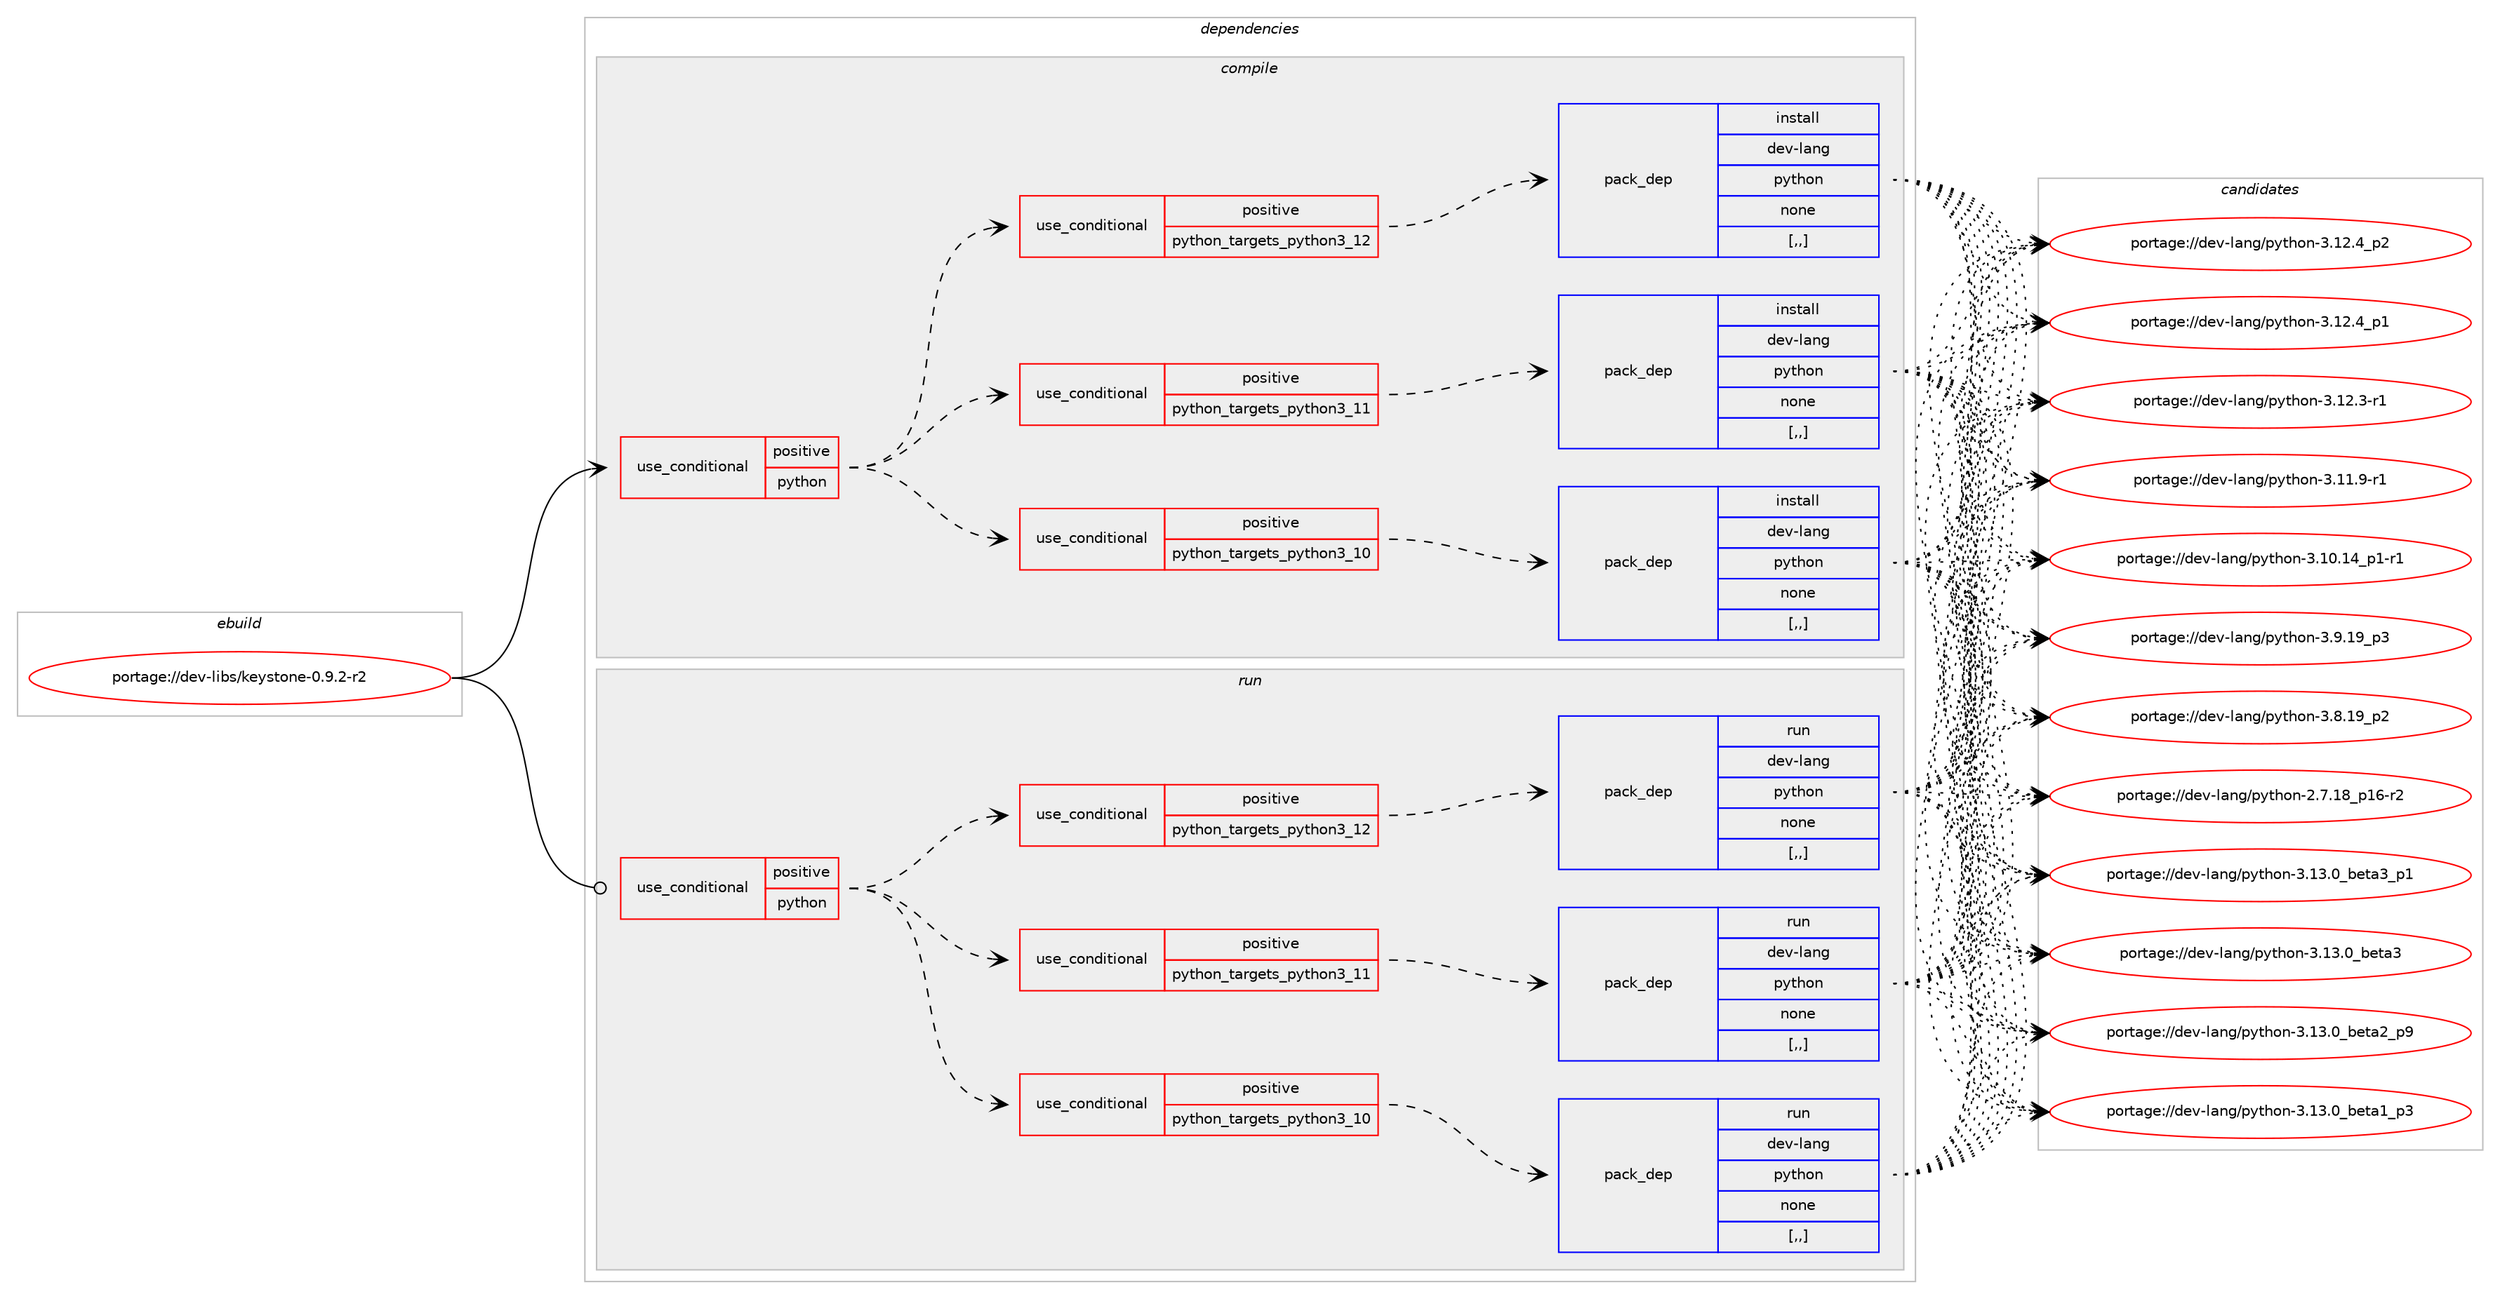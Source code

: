 digraph prolog {

# *************
# Graph options
# *************

newrank=true;
concentrate=true;
compound=true;
graph [rankdir=LR,fontname=Helvetica,fontsize=10,ranksep=1.5];#, ranksep=2.5, nodesep=0.2];
edge  [arrowhead=vee];
node  [fontname=Helvetica,fontsize=10];

# **********
# The ebuild
# **********

subgraph cluster_leftcol {
color=gray;
label=<<i>ebuild</i>>;
id [label="portage://dev-libs/keystone-0.9.2-r2", color=red, width=4, href="../dev-libs/keystone-0.9.2-r2.svg"];
}

# ****************
# The dependencies
# ****************

subgraph cluster_midcol {
color=gray;
label=<<i>dependencies</i>>;
subgraph cluster_compile {
fillcolor="#eeeeee";
style=filled;
label=<<i>compile</i>>;
subgraph cond26492 {
dependency108319 [label=<<TABLE BORDER="0" CELLBORDER="1" CELLSPACING="0" CELLPADDING="4"><TR><TD ROWSPAN="3" CELLPADDING="10">use_conditional</TD></TR><TR><TD>positive</TD></TR><TR><TD>python</TD></TR></TABLE>>, shape=none, color=red];
subgraph cond26493 {
dependency108320 [label=<<TABLE BORDER="0" CELLBORDER="1" CELLSPACING="0" CELLPADDING="4"><TR><TD ROWSPAN="3" CELLPADDING="10">use_conditional</TD></TR><TR><TD>positive</TD></TR><TR><TD>python_targets_python3_10</TD></TR></TABLE>>, shape=none, color=red];
subgraph pack80653 {
dependency108321 [label=<<TABLE BORDER="0" CELLBORDER="1" CELLSPACING="0" CELLPADDING="4" WIDTH="220"><TR><TD ROWSPAN="6" CELLPADDING="30">pack_dep</TD></TR><TR><TD WIDTH="110">install</TD></TR><TR><TD>dev-lang</TD></TR><TR><TD>python</TD></TR><TR><TD>none</TD></TR><TR><TD>[,,]</TD></TR></TABLE>>, shape=none, color=blue];
}
dependency108320:e -> dependency108321:w [weight=20,style="dashed",arrowhead="vee"];
}
dependency108319:e -> dependency108320:w [weight=20,style="dashed",arrowhead="vee"];
subgraph cond26494 {
dependency108322 [label=<<TABLE BORDER="0" CELLBORDER="1" CELLSPACING="0" CELLPADDING="4"><TR><TD ROWSPAN="3" CELLPADDING="10">use_conditional</TD></TR><TR><TD>positive</TD></TR><TR><TD>python_targets_python3_11</TD></TR></TABLE>>, shape=none, color=red];
subgraph pack80654 {
dependency108323 [label=<<TABLE BORDER="0" CELLBORDER="1" CELLSPACING="0" CELLPADDING="4" WIDTH="220"><TR><TD ROWSPAN="6" CELLPADDING="30">pack_dep</TD></TR><TR><TD WIDTH="110">install</TD></TR><TR><TD>dev-lang</TD></TR><TR><TD>python</TD></TR><TR><TD>none</TD></TR><TR><TD>[,,]</TD></TR></TABLE>>, shape=none, color=blue];
}
dependency108322:e -> dependency108323:w [weight=20,style="dashed",arrowhead="vee"];
}
dependency108319:e -> dependency108322:w [weight=20,style="dashed",arrowhead="vee"];
subgraph cond26495 {
dependency108324 [label=<<TABLE BORDER="0" CELLBORDER="1" CELLSPACING="0" CELLPADDING="4"><TR><TD ROWSPAN="3" CELLPADDING="10">use_conditional</TD></TR><TR><TD>positive</TD></TR><TR><TD>python_targets_python3_12</TD></TR></TABLE>>, shape=none, color=red];
subgraph pack80655 {
dependency108325 [label=<<TABLE BORDER="0" CELLBORDER="1" CELLSPACING="0" CELLPADDING="4" WIDTH="220"><TR><TD ROWSPAN="6" CELLPADDING="30">pack_dep</TD></TR><TR><TD WIDTH="110">install</TD></TR><TR><TD>dev-lang</TD></TR><TR><TD>python</TD></TR><TR><TD>none</TD></TR><TR><TD>[,,]</TD></TR></TABLE>>, shape=none, color=blue];
}
dependency108324:e -> dependency108325:w [weight=20,style="dashed",arrowhead="vee"];
}
dependency108319:e -> dependency108324:w [weight=20,style="dashed",arrowhead="vee"];
}
id:e -> dependency108319:w [weight=20,style="solid",arrowhead="vee"];
}
subgraph cluster_compileandrun {
fillcolor="#eeeeee";
style=filled;
label=<<i>compile and run</i>>;
}
subgraph cluster_run {
fillcolor="#eeeeee";
style=filled;
label=<<i>run</i>>;
subgraph cond26496 {
dependency108326 [label=<<TABLE BORDER="0" CELLBORDER="1" CELLSPACING="0" CELLPADDING="4"><TR><TD ROWSPAN="3" CELLPADDING="10">use_conditional</TD></TR><TR><TD>positive</TD></TR><TR><TD>python</TD></TR></TABLE>>, shape=none, color=red];
subgraph cond26497 {
dependency108327 [label=<<TABLE BORDER="0" CELLBORDER="1" CELLSPACING="0" CELLPADDING="4"><TR><TD ROWSPAN="3" CELLPADDING="10">use_conditional</TD></TR><TR><TD>positive</TD></TR><TR><TD>python_targets_python3_10</TD></TR></TABLE>>, shape=none, color=red];
subgraph pack80656 {
dependency108328 [label=<<TABLE BORDER="0" CELLBORDER="1" CELLSPACING="0" CELLPADDING="4" WIDTH="220"><TR><TD ROWSPAN="6" CELLPADDING="30">pack_dep</TD></TR><TR><TD WIDTH="110">run</TD></TR><TR><TD>dev-lang</TD></TR><TR><TD>python</TD></TR><TR><TD>none</TD></TR><TR><TD>[,,]</TD></TR></TABLE>>, shape=none, color=blue];
}
dependency108327:e -> dependency108328:w [weight=20,style="dashed",arrowhead="vee"];
}
dependency108326:e -> dependency108327:w [weight=20,style="dashed",arrowhead="vee"];
subgraph cond26498 {
dependency108329 [label=<<TABLE BORDER="0" CELLBORDER="1" CELLSPACING="0" CELLPADDING="4"><TR><TD ROWSPAN="3" CELLPADDING="10">use_conditional</TD></TR><TR><TD>positive</TD></TR><TR><TD>python_targets_python3_11</TD></TR></TABLE>>, shape=none, color=red];
subgraph pack80657 {
dependency108330 [label=<<TABLE BORDER="0" CELLBORDER="1" CELLSPACING="0" CELLPADDING="4" WIDTH="220"><TR><TD ROWSPAN="6" CELLPADDING="30">pack_dep</TD></TR><TR><TD WIDTH="110">run</TD></TR><TR><TD>dev-lang</TD></TR><TR><TD>python</TD></TR><TR><TD>none</TD></TR><TR><TD>[,,]</TD></TR></TABLE>>, shape=none, color=blue];
}
dependency108329:e -> dependency108330:w [weight=20,style="dashed",arrowhead="vee"];
}
dependency108326:e -> dependency108329:w [weight=20,style="dashed",arrowhead="vee"];
subgraph cond26499 {
dependency108331 [label=<<TABLE BORDER="0" CELLBORDER="1" CELLSPACING="0" CELLPADDING="4"><TR><TD ROWSPAN="3" CELLPADDING="10">use_conditional</TD></TR><TR><TD>positive</TD></TR><TR><TD>python_targets_python3_12</TD></TR></TABLE>>, shape=none, color=red];
subgraph pack80658 {
dependency108332 [label=<<TABLE BORDER="0" CELLBORDER="1" CELLSPACING="0" CELLPADDING="4" WIDTH="220"><TR><TD ROWSPAN="6" CELLPADDING="30">pack_dep</TD></TR><TR><TD WIDTH="110">run</TD></TR><TR><TD>dev-lang</TD></TR><TR><TD>python</TD></TR><TR><TD>none</TD></TR><TR><TD>[,,]</TD></TR></TABLE>>, shape=none, color=blue];
}
dependency108331:e -> dependency108332:w [weight=20,style="dashed",arrowhead="vee"];
}
dependency108326:e -> dependency108331:w [weight=20,style="dashed",arrowhead="vee"];
}
id:e -> dependency108326:w [weight=20,style="solid",arrowhead="odot"];
}
}

# **************
# The candidates
# **************

subgraph cluster_choices {
rank=same;
color=gray;
label=<<i>candidates</i>>;

subgraph choice80653 {
color=black;
nodesep=1;
choice10010111845108971101034711212111610411111045514649514648959810111697519511249 [label="portage://dev-lang/python-3.13.0_beta3_p1", color=red, width=4,href="../dev-lang/python-3.13.0_beta3_p1.svg"];
choice1001011184510897110103471121211161041111104551464951464895981011169751 [label="portage://dev-lang/python-3.13.0_beta3", color=red, width=4,href="../dev-lang/python-3.13.0_beta3.svg"];
choice10010111845108971101034711212111610411111045514649514648959810111697509511257 [label="portage://dev-lang/python-3.13.0_beta2_p9", color=red, width=4,href="../dev-lang/python-3.13.0_beta2_p9.svg"];
choice10010111845108971101034711212111610411111045514649514648959810111697499511251 [label="portage://dev-lang/python-3.13.0_beta1_p3", color=red, width=4,href="../dev-lang/python-3.13.0_beta1_p3.svg"];
choice100101118451089711010347112121116104111110455146495046529511250 [label="portage://dev-lang/python-3.12.4_p2", color=red, width=4,href="../dev-lang/python-3.12.4_p2.svg"];
choice100101118451089711010347112121116104111110455146495046529511249 [label="portage://dev-lang/python-3.12.4_p1", color=red, width=4,href="../dev-lang/python-3.12.4_p1.svg"];
choice100101118451089711010347112121116104111110455146495046514511449 [label="portage://dev-lang/python-3.12.3-r1", color=red, width=4,href="../dev-lang/python-3.12.3-r1.svg"];
choice100101118451089711010347112121116104111110455146494946574511449 [label="portage://dev-lang/python-3.11.9-r1", color=red, width=4,href="../dev-lang/python-3.11.9-r1.svg"];
choice100101118451089711010347112121116104111110455146494846495295112494511449 [label="portage://dev-lang/python-3.10.14_p1-r1", color=red, width=4,href="../dev-lang/python-3.10.14_p1-r1.svg"];
choice100101118451089711010347112121116104111110455146574649579511251 [label="portage://dev-lang/python-3.9.19_p3", color=red, width=4,href="../dev-lang/python-3.9.19_p3.svg"];
choice100101118451089711010347112121116104111110455146564649579511250 [label="portage://dev-lang/python-3.8.19_p2", color=red, width=4,href="../dev-lang/python-3.8.19_p2.svg"];
choice100101118451089711010347112121116104111110455046554649569511249544511450 [label="portage://dev-lang/python-2.7.18_p16-r2", color=red, width=4,href="../dev-lang/python-2.7.18_p16-r2.svg"];
dependency108321:e -> choice10010111845108971101034711212111610411111045514649514648959810111697519511249:w [style=dotted,weight="100"];
dependency108321:e -> choice1001011184510897110103471121211161041111104551464951464895981011169751:w [style=dotted,weight="100"];
dependency108321:e -> choice10010111845108971101034711212111610411111045514649514648959810111697509511257:w [style=dotted,weight="100"];
dependency108321:e -> choice10010111845108971101034711212111610411111045514649514648959810111697499511251:w [style=dotted,weight="100"];
dependency108321:e -> choice100101118451089711010347112121116104111110455146495046529511250:w [style=dotted,weight="100"];
dependency108321:e -> choice100101118451089711010347112121116104111110455146495046529511249:w [style=dotted,weight="100"];
dependency108321:e -> choice100101118451089711010347112121116104111110455146495046514511449:w [style=dotted,weight="100"];
dependency108321:e -> choice100101118451089711010347112121116104111110455146494946574511449:w [style=dotted,weight="100"];
dependency108321:e -> choice100101118451089711010347112121116104111110455146494846495295112494511449:w [style=dotted,weight="100"];
dependency108321:e -> choice100101118451089711010347112121116104111110455146574649579511251:w [style=dotted,weight="100"];
dependency108321:e -> choice100101118451089711010347112121116104111110455146564649579511250:w [style=dotted,weight="100"];
dependency108321:e -> choice100101118451089711010347112121116104111110455046554649569511249544511450:w [style=dotted,weight="100"];
}
subgraph choice80654 {
color=black;
nodesep=1;
choice10010111845108971101034711212111610411111045514649514648959810111697519511249 [label="portage://dev-lang/python-3.13.0_beta3_p1", color=red, width=4,href="../dev-lang/python-3.13.0_beta3_p1.svg"];
choice1001011184510897110103471121211161041111104551464951464895981011169751 [label="portage://dev-lang/python-3.13.0_beta3", color=red, width=4,href="../dev-lang/python-3.13.0_beta3.svg"];
choice10010111845108971101034711212111610411111045514649514648959810111697509511257 [label="portage://dev-lang/python-3.13.0_beta2_p9", color=red, width=4,href="../dev-lang/python-3.13.0_beta2_p9.svg"];
choice10010111845108971101034711212111610411111045514649514648959810111697499511251 [label="portage://dev-lang/python-3.13.0_beta1_p3", color=red, width=4,href="../dev-lang/python-3.13.0_beta1_p3.svg"];
choice100101118451089711010347112121116104111110455146495046529511250 [label="portage://dev-lang/python-3.12.4_p2", color=red, width=4,href="../dev-lang/python-3.12.4_p2.svg"];
choice100101118451089711010347112121116104111110455146495046529511249 [label="portage://dev-lang/python-3.12.4_p1", color=red, width=4,href="../dev-lang/python-3.12.4_p1.svg"];
choice100101118451089711010347112121116104111110455146495046514511449 [label="portage://dev-lang/python-3.12.3-r1", color=red, width=4,href="../dev-lang/python-3.12.3-r1.svg"];
choice100101118451089711010347112121116104111110455146494946574511449 [label="portage://dev-lang/python-3.11.9-r1", color=red, width=4,href="../dev-lang/python-3.11.9-r1.svg"];
choice100101118451089711010347112121116104111110455146494846495295112494511449 [label="portage://dev-lang/python-3.10.14_p1-r1", color=red, width=4,href="../dev-lang/python-3.10.14_p1-r1.svg"];
choice100101118451089711010347112121116104111110455146574649579511251 [label="portage://dev-lang/python-3.9.19_p3", color=red, width=4,href="../dev-lang/python-3.9.19_p3.svg"];
choice100101118451089711010347112121116104111110455146564649579511250 [label="portage://dev-lang/python-3.8.19_p2", color=red, width=4,href="../dev-lang/python-3.8.19_p2.svg"];
choice100101118451089711010347112121116104111110455046554649569511249544511450 [label="portage://dev-lang/python-2.7.18_p16-r2", color=red, width=4,href="../dev-lang/python-2.7.18_p16-r2.svg"];
dependency108323:e -> choice10010111845108971101034711212111610411111045514649514648959810111697519511249:w [style=dotted,weight="100"];
dependency108323:e -> choice1001011184510897110103471121211161041111104551464951464895981011169751:w [style=dotted,weight="100"];
dependency108323:e -> choice10010111845108971101034711212111610411111045514649514648959810111697509511257:w [style=dotted,weight="100"];
dependency108323:e -> choice10010111845108971101034711212111610411111045514649514648959810111697499511251:w [style=dotted,weight="100"];
dependency108323:e -> choice100101118451089711010347112121116104111110455146495046529511250:w [style=dotted,weight="100"];
dependency108323:e -> choice100101118451089711010347112121116104111110455146495046529511249:w [style=dotted,weight="100"];
dependency108323:e -> choice100101118451089711010347112121116104111110455146495046514511449:w [style=dotted,weight="100"];
dependency108323:e -> choice100101118451089711010347112121116104111110455146494946574511449:w [style=dotted,weight="100"];
dependency108323:e -> choice100101118451089711010347112121116104111110455146494846495295112494511449:w [style=dotted,weight="100"];
dependency108323:e -> choice100101118451089711010347112121116104111110455146574649579511251:w [style=dotted,weight="100"];
dependency108323:e -> choice100101118451089711010347112121116104111110455146564649579511250:w [style=dotted,weight="100"];
dependency108323:e -> choice100101118451089711010347112121116104111110455046554649569511249544511450:w [style=dotted,weight="100"];
}
subgraph choice80655 {
color=black;
nodesep=1;
choice10010111845108971101034711212111610411111045514649514648959810111697519511249 [label="portage://dev-lang/python-3.13.0_beta3_p1", color=red, width=4,href="../dev-lang/python-3.13.0_beta3_p1.svg"];
choice1001011184510897110103471121211161041111104551464951464895981011169751 [label="portage://dev-lang/python-3.13.0_beta3", color=red, width=4,href="../dev-lang/python-3.13.0_beta3.svg"];
choice10010111845108971101034711212111610411111045514649514648959810111697509511257 [label="portage://dev-lang/python-3.13.0_beta2_p9", color=red, width=4,href="../dev-lang/python-3.13.0_beta2_p9.svg"];
choice10010111845108971101034711212111610411111045514649514648959810111697499511251 [label="portage://dev-lang/python-3.13.0_beta1_p3", color=red, width=4,href="../dev-lang/python-3.13.0_beta1_p3.svg"];
choice100101118451089711010347112121116104111110455146495046529511250 [label="portage://dev-lang/python-3.12.4_p2", color=red, width=4,href="../dev-lang/python-3.12.4_p2.svg"];
choice100101118451089711010347112121116104111110455146495046529511249 [label="portage://dev-lang/python-3.12.4_p1", color=red, width=4,href="../dev-lang/python-3.12.4_p1.svg"];
choice100101118451089711010347112121116104111110455146495046514511449 [label="portage://dev-lang/python-3.12.3-r1", color=red, width=4,href="../dev-lang/python-3.12.3-r1.svg"];
choice100101118451089711010347112121116104111110455146494946574511449 [label="portage://dev-lang/python-3.11.9-r1", color=red, width=4,href="../dev-lang/python-3.11.9-r1.svg"];
choice100101118451089711010347112121116104111110455146494846495295112494511449 [label="portage://dev-lang/python-3.10.14_p1-r1", color=red, width=4,href="../dev-lang/python-3.10.14_p1-r1.svg"];
choice100101118451089711010347112121116104111110455146574649579511251 [label="portage://dev-lang/python-3.9.19_p3", color=red, width=4,href="../dev-lang/python-3.9.19_p3.svg"];
choice100101118451089711010347112121116104111110455146564649579511250 [label="portage://dev-lang/python-3.8.19_p2", color=red, width=4,href="../dev-lang/python-3.8.19_p2.svg"];
choice100101118451089711010347112121116104111110455046554649569511249544511450 [label="portage://dev-lang/python-2.7.18_p16-r2", color=red, width=4,href="../dev-lang/python-2.7.18_p16-r2.svg"];
dependency108325:e -> choice10010111845108971101034711212111610411111045514649514648959810111697519511249:w [style=dotted,weight="100"];
dependency108325:e -> choice1001011184510897110103471121211161041111104551464951464895981011169751:w [style=dotted,weight="100"];
dependency108325:e -> choice10010111845108971101034711212111610411111045514649514648959810111697509511257:w [style=dotted,weight="100"];
dependency108325:e -> choice10010111845108971101034711212111610411111045514649514648959810111697499511251:w [style=dotted,weight="100"];
dependency108325:e -> choice100101118451089711010347112121116104111110455146495046529511250:w [style=dotted,weight="100"];
dependency108325:e -> choice100101118451089711010347112121116104111110455146495046529511249:w [style=dotted,weight="100"];
dependency108325:e -> choice100101118451089711010347112121116104111110455146495046514511449:w [style=dotted,weight="100"];
dependency108325:e -> choice100101118451089711010347112121116104111110455146494946574511449:w [style=dotted,weight="100"];
dependency108325:e -> choice100101118451089711010347112121116104111110455146494846495295112494511449:w [style=dotted,weight="100"];
dependency108325:e -> choice100101118451089711010347112121116104111110455146574649579511251:w [style=dotted,weight="100"];
dependency108325:e -> choice100101118451089711010347112121116104111110455146564649579511250:w [style=dotted,weight="100"];
dependency108325:e -> choice100101118451089711010347112121116104111110455046554649569511249544511450:w [style=dotted,weight="100"];
}
subgraph choice80656 {
color=black;
nodesep=1;
choice10010111845108971101034711212111610411111045514649514648959810111697519511249 [label="portage://dev-lang/python-3.13.0_beta3_p1", color=red, width=4,href="../dev-lang/python-3.13.0_beta3_p1.svg"];
choice1001011184510897110103471121211161041111104551464951464895981011169751 [label="portage://dev-lang/python-3.13.0_beta3", color=red, width=4,href="../dev-lang/python-3.13.0_beta3.svg"];
choice10010111845108971101034711212111610411111045514649514648959810111697509511257 [label="portage://dev-lang/python-3.13.0_beta2_p9", color=red, width=4,href="../dev-lang/python-3.13.0_beta2_p9.svg"];
choice10010111845108971101034711212111610411111045514649514648959810111697499511251 [label="portage://dev-lang/python-3.13.0_beta1_p3", color=red, width=4,href="../dev-lang/python-3.13.0_beta1_p3.svg"];
choice100101118451089711010347112121116104111110455146495046529511250 [label="portage://dev-lang/python-3.12.4_p2", color=red, width=4,href="../dev-lang/python-3.12.4_p2.svg"];
choice100101118451089711010347112121116104111110455146495046529511249 [label="portage://dev-lang/python-3.12.4_p1", color=red, width=4,href="../dev-lang/python-3.12.4_p1.svg"];
choice100101118451089711010347112121116104111110455146495046514511449 [label="portage://dev-lang/python-3.12.3-r1", color=red, width=4,href="../dev-lang/python-3.12.3-r1.svg"];
choice100101118451089711010347112121116104111110455146494946574511449 [label="portage://dev-lang/python-3.11.9-r1", color=red, width=4,href="../dev-lang/python-3.11.9-r1.svg"];
choice100101118451089711010347112121116104111110455146494846495295112494511449 [label="portage://dev-lang/python-3.10.14_p1-r1", color=red, width=4,href="../dev-lang/python-3.10.14_p1-r1.svg"];
choice100101118451089711010347112121116104111110455146574649579511251 [label="portage://dev-lang/python-3.9.19_p3", color=red, width=4,href="../dev-lang/python-3.9.19_p3.svg"];
choice100101118451089711010347112121116104111110455146564649579511250 [label="portage://dev-lang/python-3.8.19_p2", color=red, width=4,href="../dev-lang/python-3.8.19_p2.svg"];
choice100101118451089711010347112121116104111110455046554649569511249544511450 [label="portage://dev-lang/python-2.7.18_p16-r2", color=red, width=4,href="../dev-lang/python-2.7.18_p16-r2.svg"];
dependency108328:e -> choice10010111845108971101034711212111610411111045514649514648959810111697519511249:w [style=dotted,weight="100"];
dependency108328:e -> choice1001011184510897110103471121211161041111104551464951464895981011169751:w [style=dotted,weight="100"];
dependency108328:e -> choice10010111845108971101034711212111610411111045514649514648959810111697509511257:w [style=dotted,weight="100"];
dependency108328:e -> choice10010111845108971101034711212111610411111045514649514648959810111697499511251:w [style=dotted,weight="100"];
dependency108328:e -> choice100101118451089711010347112121116104111110455146495046529511250:w [style=dotted,weight="100"];
dependency108328:e -> choice100101118451089711010347112121116104111110455146495046529511249:w [style=dotted,weight="100"];
dependency108328:e -> choice100101118451089711010347112121116104111110455146495046514511449:w [style=dotted,weight="100"];
dependency108328:e -> choice100101118451089711010347112121116104111110455146494946574511449:w [style=dotted,weight="100"];
dependency108328:e -> choice100101118451089711010347112121116104111110455146494846495295112494511449:w [style=dotted,weight="100"];
dependency108328:e -> choice100101118451089711010347112121116104111110455146574649579511251:w [style=dotted,weight="100"];
dependency108328:e -> choice100101118451089711010347112121116104111110455146564649579511250:w [style=dotted,weight="100"];
dependency108328:e -> choice100101118451089711010347112121116104111110455046554649569511249544511450:w [style=dotted,weight="100"];
}
subgraph choice80657 {
color=black;
nodesep=1;
choice10010111845108971101034711212111610411111045514649514648959810111697519511249 [label="portage://dev-lang/python-3.13.0_beta3_p1", color=red, width=4,href="../dev-lang/python-3.13.0_beta3_p1.svg"];
choice1001011184510897110103471121211161041111104551464951464895981011169751 [label="portage://dev-lang/python-3.13.0_beta3", color=red, width=4,href="../dev-lang/python-3.13.0_beta3.svg"];
choice10010111845108971101034711212111610411111045514649514648959810111697509511257 [label="portage://dev-lang/python-3.13.0_beta2_p9", color=red, width=4,href="../dev-lang/python-3.13.0_beta2_p9.svg"];
choice10010111845108971101034711212111610411111045514649514648959810111697499511251 [label="portage://dev-lang/python-3.13.0_beta1_p3", color=red, width=4,href="../dev-lang/python-3.13.0_beta1_p3.svg"];
choice100101118451089711010347112121116104111110455146495046529511250 [label="portage://dev-lang/python-3.12.4_p2", color=red, width=4,href="../dev-lang/python-3.12.4_p2.svg"];
choice100101118451089711010347112121116104111110455146495046529511249 [label="portage://dev-lang/python-3.12.4_p1", color=red, width=4,href="../dev-lang/python-3.12.4_p1.svg"];
choice100101118451089711010347112121116104111110455146495046514511449 [label="portage://dev-lang/python-3.12.3-r1", color=red, width=4,href="../dev-lang/python-3.12.3-r1.svg"];
choice100101118451089711010347112121116104111110455146494946574511449 [label="portage://dev-lang/python-3.11.9-r1", color=red, width=4,href="../dev-lang/python-3.11.9-r1.svg"];
choice100101118451089711010347112121116104111110455146494846495295112494511449 [label="portage://dev-lang/python-3.10.14_p1-r1", color=red, width=4,href="../dev-lang/python-3.10.14_p1-r1.svg"];
choice100101118451089711010347112121116104111110455146574649579511251 [label="portage://dev-lang/python-3.9.19_p3", color=red, width=4,href="../dev-lang/python-3.9.19_p3.svg"];
choice100101118451089711010347112121116104111110455146564649579511250 [label="portage://dev-lang/python-3.8.19_p2", color=red, width=4,href="../dev-lang/python-3.8.19_p2.svg"];
choice100101118451089711010347112121116104111110455046554649569511249544511450 [label="portage://dev-lang/python-2.7.18_p16-r2", color=red, width=4,href="../dev-lang/python-2.7.18_p16-r2.svg"];
dependency108330:e -> choice10010111845108971101034711212111610411111045514649514648959810111697519511249:w [style=dotted,weight="100"];
dependency108330:e -> choice1001011184510897110103471121211161041111104551464951464895981011169751:w [style=dotted,weight="100"];
dependency108330:e -> choice10010111845108971101034711212111610411111045514649514648959810111697509511257:w [style=dotted,weight="100"];
dependency108330:e -> choice10010111845108971101034711212111610411111045514649514648959810111697499511251:w [style=dotted,weight="100"];
dependency108330:e -> choice100101118451089711010347112121116104111110455146495046529511250:w [style=dotted,weight="100"];
dependency108330:e -> choice100101118451089711010347112121116104111110455146495046529511249:w [style=dotted,weight="100"];
dependency108330:e -> choice100101118451089711010347112121116104111110455146495046514511449:w [style=dotted,weight="100"];
dependency108330:e -> choice100101118451089711010347112121116104111110455146494946574511449:w [style=dotted,weight="100"];
dependency108330:e -> choice100101118451089711010347112121116104111110455146494846495295112494511449:w [style=dotted,weight="100"];
dependency108330:e -> choice100101118451089711010347112121116104111110455146574649579511251:w [style=dotted,weight="100"];
dependency108330:e -> choice100101118451089711010347112121116104111110455146564649579511250:w [style=dotted,weight="100"];
dependency108330:e -> choice100101118451089711010347112121116104111110455046554649569511249544511450:w [style=dotted,weight="100"];
}
subgraph choice80658 {
color=black;
nodesep=1;
choice10010111845108971101034711212111610411111045514649514648959810111697519511249 [label="portage://dev-lang/python-3.13.0_beta3_p1", color=red, width=4,href="../dev-lang/python-3.13.0_beta3_p1.svg"];
choice1001011184510897110103471121211161041111104551464951464895981011169751 [label="portage://dev-lang/python-3.13.0_beta3", color=red, width=4,href="../dev-lang/python-3.13.0_beta3.svg"];
choice10010111845108971101034711212111610411111045514649514648959810111697509511257 [label="portage://dev-lang/python-3.13.0_beta2_p9", color=red, width=4,href="../dev-lang/python-3.13.0_beta2_p9.svg"];
choice10010111845108971101034711212111610411111045514649514648959810111697499511251 [label="portage://dev-lang/python-3.13.0_beta1_p3", color=red, width=4,href="../dev-lang/python-3.13.0_beta1_p3.svg"];
choice100101118451089711010347112121116104111110455146495046529511250 [label="portage://dev-lang/python-3.12.4_p2", color=red, width=4,href="../dev-lang/python-3.12.4_p2.svg"];
choice100101118451089711010347112121116104111110455146495046529511249 [label="portage://dev-lang/python-3.12.4_p1", color=red, width=4,href="../dev-lang/python-3.12.4_p1.svg"];
choice100101118451089711010347112121116104111110455146495046514511449 [label="portage://dev-lang/python-3.12.3-r1", color=red, width=4,href="../dev-lang/python-3.12.3-r1.svg"];
choice100101118451089711010347112121116104111110455146494946574511449 [label="portage://dev-lang/python-3.11.9-r1", color=red, width=4,href="../dev-lang/python-3.11.9-r1.svg"];
choice100101118451089711010347112121116104111110455146494846495295112494511449 [label="portage://dev-lang/python-3.10.14_p1-r1", color=red, width=4,href="../dev-lang/python-3.10.14_p1-r1.svg"];
choice100101118451089711010347112121116104111110455146574649579511251 [label="portage://dev-lang/python-3.9.19_p3", color=red, width=4,href="../dev-lang/python-3.9.19_p3.svg"];
choice100101118451089711010347112121116104111110455146564649579511250 [label="portage://dev-lang/python-3.8.19_p2", color=red, width=4,href="../dev-lang/python-3.8.19_p2.svg"];
choice100101118451089711010347112121116104111110455046554649569511249544511450 [label="portage://dev-lang/python-2.7.18_p16-r2", color=red, width=4,href="../dev-lang/python-2.7.18_p16-r2.svg"];
dependency108332:e -> choice10010111845108971101034711212111610411111045514649514648959810111697519511249:w [style=dotted,weight="100"];
dependency108332:e -> choice1001011184510897110103471121211161041111104551464951464895981011169751:w [style=dotted,weight="100"];
dependency108332:e -> choice10010111845108971101034711212111610411111045514649514648959810111697509511257:w [style=dotted,weight="100"];
dependency108332:e -> choice10010111845108971101034711212111610411111045514649514648959810111697499511251:w [style=dotted,weight="100"];
dependency108332:e -> choice100101118451089711010347112121116104111110455146495046529511250:w [style=dotted,weight="100"];
dependency108332:e -> choice100101118451089711010347112121116104111110455146495046529511249:w [style=dotted,weight="100"];
dependency108332:e -> choice100101118451089711010347112121116104111110455146495046514511449:w [style=dotted,weight="100"];
dependency108332:e -> choice100101118451089711010347112121116104111110455146494946574511449:w [style=dotted,weight="100"];
dependency108332:e -> choice100101118451089711010347112121116104111110455146494846495295112494511449:w [style=dotted,weight="100"];
dependency108332:e -> choice100101118451089711010347112121116104111110455146574649579511251:w [style=dotted,weight="100"];
dependency108332:e -> choice100101118451089711010347112121116104111110455146564649579511250:w [style=dotted,weight="100"];
dependency108332:e -> choice100101118451089711010347112121116104111110455046554649569511249544511450:w [style=dotted,weight="100"];
}
}

}
